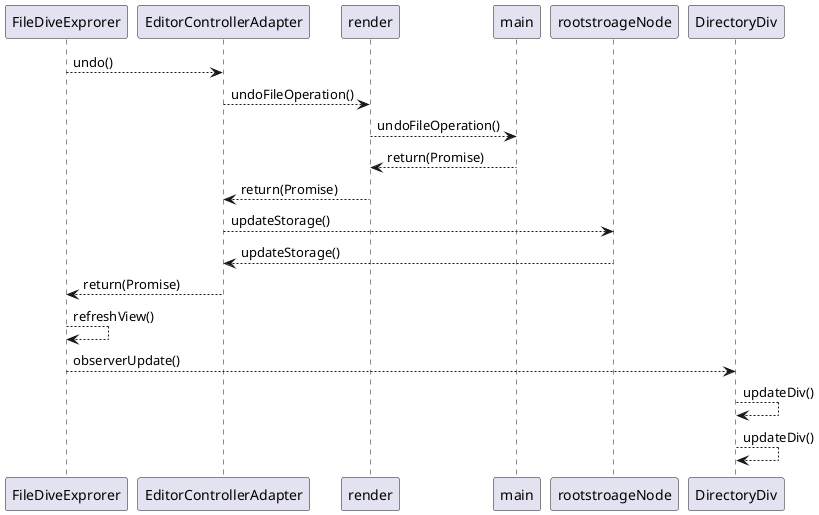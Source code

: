 @startuml

FileDiveExprorer --> EditorControllerAdapter: undo()
EditorControllerAdapter --> render: undoFileOperation()
render --> main: undoFileOperation()
main --> render: return(Promise)
render --> EditorControllerAdapter : return(Promise)
EditorControllerAdapter --> rootstroageNode: updateStorage()
EditorControllerAdapter <-- rootstroageNode: updateStorage()
EditorControllerAdapter--> FileDiveExprorer: return(Promise)
FileDiveExprorer --> FileDiveExprorer : refreshView()
FileDiveExprorer --> DirectoryDiv : observerUpdate()
DirectoryDiv --> DirectoryDiv : updateDiv()
DirectoryDiv --> DirectoryDiv : updateDiv()

@enduml